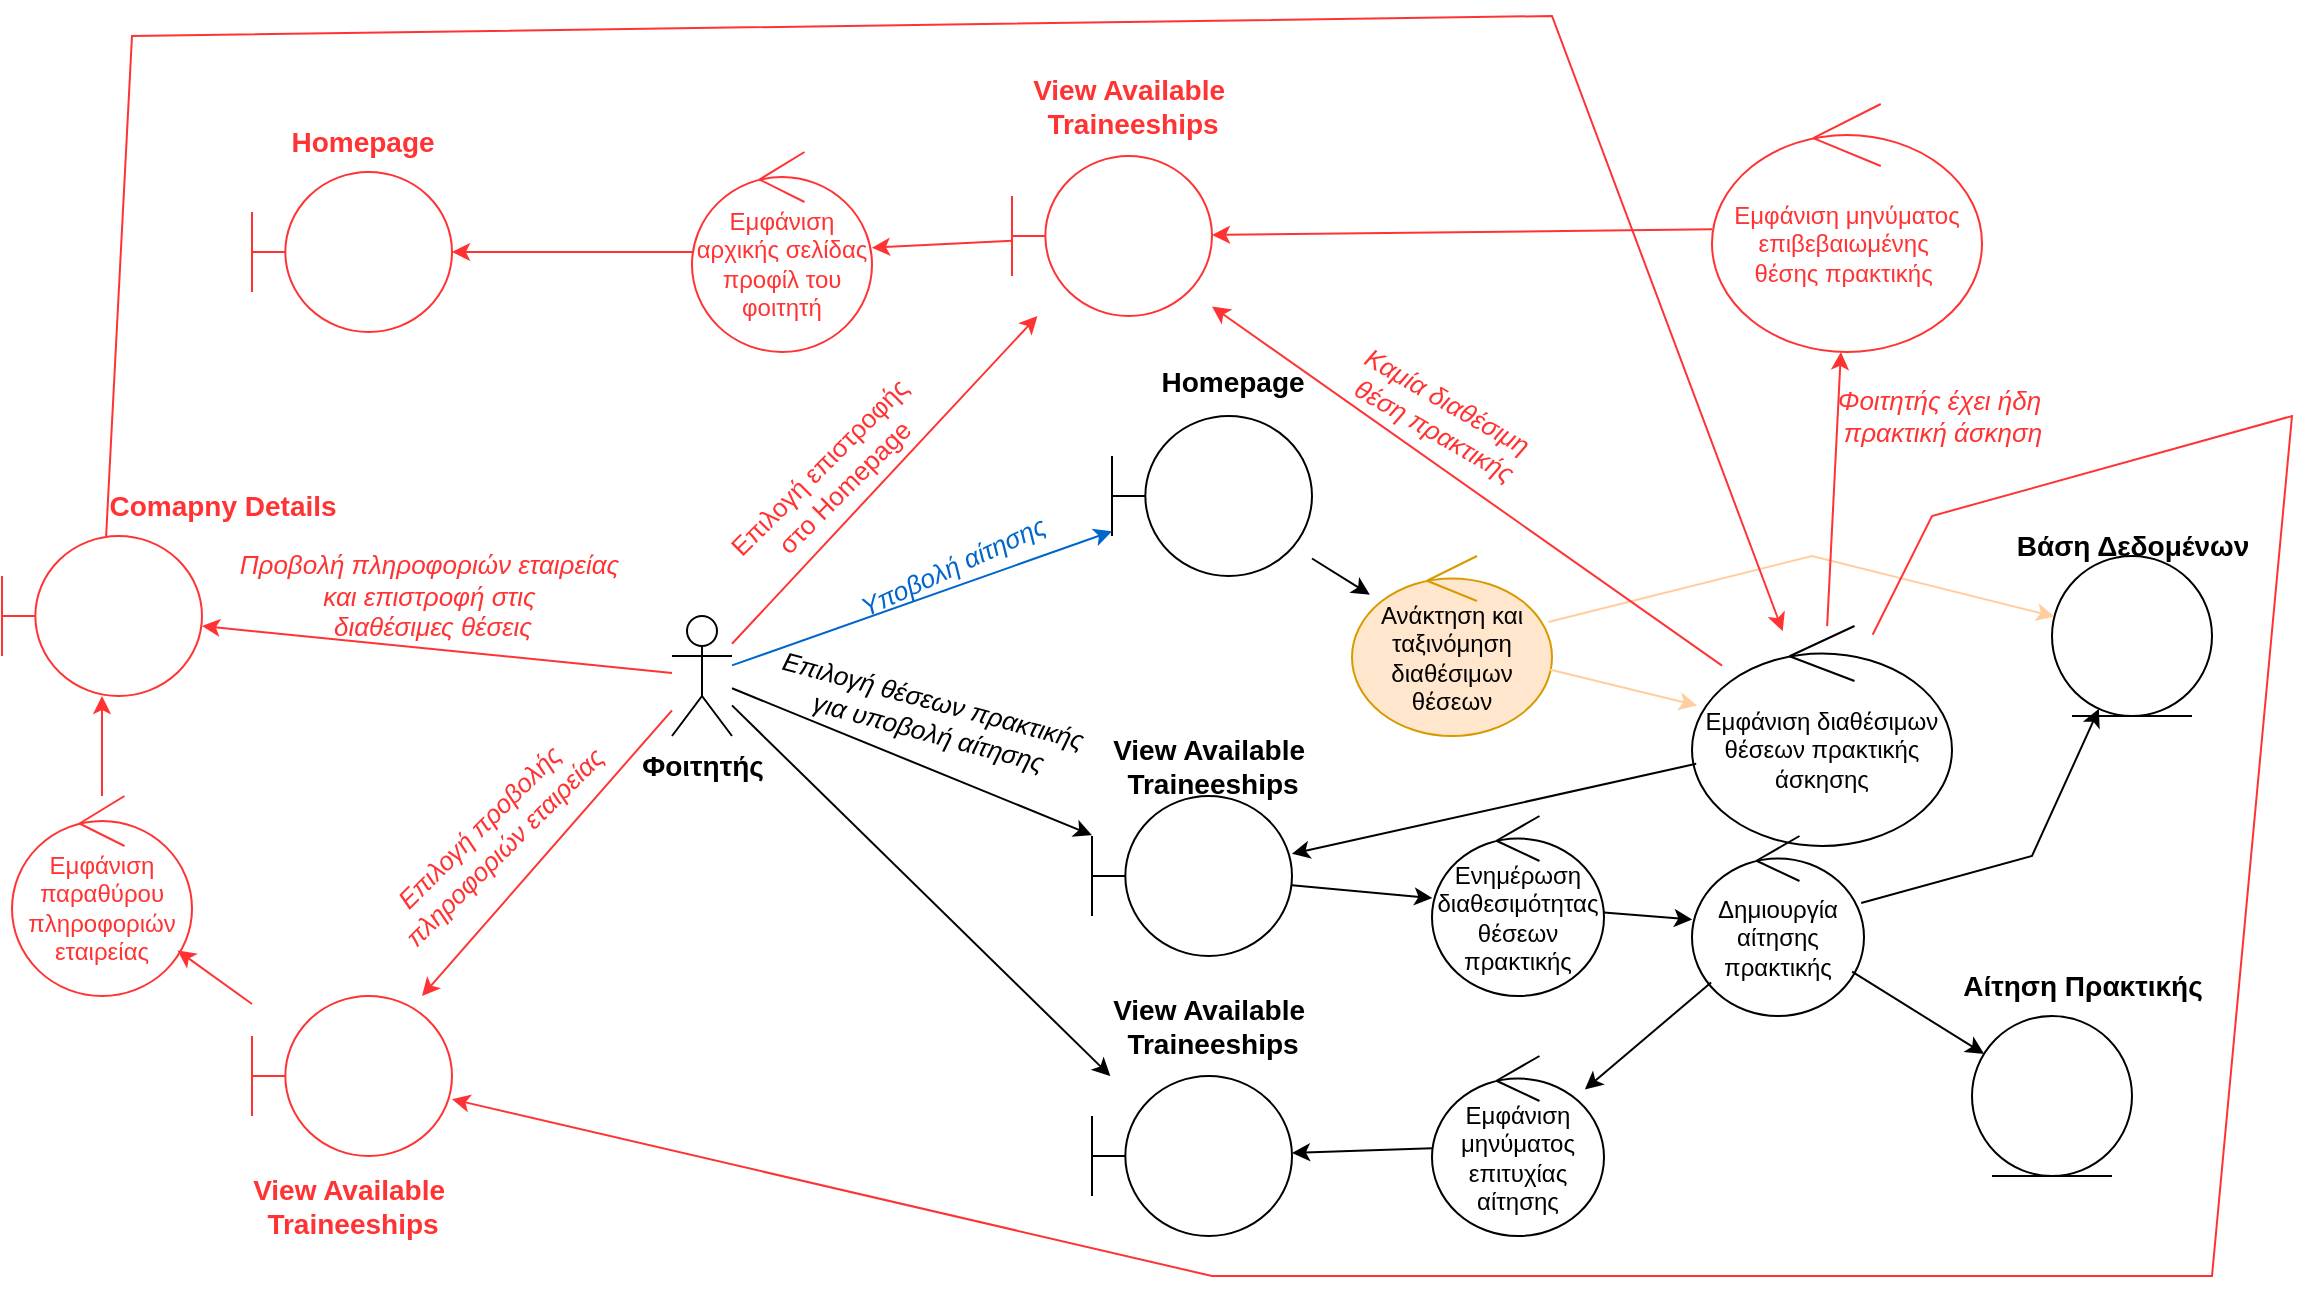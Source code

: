 <mxfile version="26.2.14">
  <diagram name="Page-1" id="GxYWx7uD6XEsV7WJWU78">
    <mxGraphModel dx="2276" dy="1997" grid="1" gridSize="10" guides="1" tooltips="1" connect="1" arrows="1" fold="1" page="1" pageScale="1" pageWidth="850" pageHeight="1100" math="0" shadow="0">
      <root>
        <mxCell id="0" />
        <mxCell id="1" parent="0" />
        <mxCell id="hhd_9V6kLo_qXtEUQ70--1" value="&lt;font style=&quot;font-size: 14px;&quot;&gt;&lt;b&gt;Φοιτητής&lt;/b&gt;&lt;/font&gt;" style="shape=umlActor;verticalLabelPosition=bottom;verticalAlign=top;html=1;outlineConnect=0;" parent="1" vertex="1">
          <mxGeometry x="20" y="240" width="30" height="60" as="geometry" />
        </mxCell>
        <mxCell id="hhd_9V6kLo_qXtEUQ70--2" value="" style="shape=umlBoundary;whiteSpace=wrap;html=1;" parent="1" vertex="1">
          <mxGeometry x="240" y="140" width="100" height="80" as="geometry" />
        </mxCell>
        <mxCell id="hhd_9V6kLo_qXtEUQ70--3" value="" style="endArrow=classic;html=1;rounded=0;strokeColor=#0066CC;" parent="1" source="hhd_9V6kLo_qXtEUQ70--1" target="hhd_9V6kLo_qXtEUQ70--2" edge="1">
          <mxGeometry width="50" height="50" relative="1" as="geometry">
            <mxPoint x="320" y="450" as="sourcePoint" />
            <mxPoint x="370" y="400" as="targetPoint" />
          </mxGeometry>
        </mxCell>
        <mxCell id="hhd_9V6kLo_qXtEUQ70--4" value="Υποβολή αίτησης" style="text;html=1;align=center;verticalAlign=middle;resizable=0;points=[];autosize=1;strokeColor=none;fillColor=none;fontSize=13;fontStyle=2;rotation=-25;fontColor=#0066CC;" parent="1" vertex="1">
          <mxGeometry x="100" y="200" width="120" height="30" as="geometry" />
        </mxCell>
        <mxCell id="hhd_9V6kLo_qXtEUQ70--5" value="Homepage" style="text;html=1;align=center;verticalAlign=middle;resizable=0;points=[];autosize=1;strokeColor=none;fillColor=none;fontSize=14;fontStyle=1" parent="1" vertex="1">
          <mxGeometry x="255" y="108" width="90" height="30" as="geometry" />
        </mxCell>
        <mxCell id="hhd_9V6kLo_qXtEUQ70--6" value="Εμφάνιση διαθέσιμων θέσεων πρακτικής άσκησης" style="ellipse;shape=umlControl;whiteSpace=wrap;html=1;fontStyle=0" parent="1" vertex="1">
          <mxGeometry x="530" y="245" width="130" height="110" as="geometry" />
        </mxCell>
        <mxCell id="hhd_9V6kLo_qXtEUQ70--8" value="" style="shape=umlBoundary;whiteSpace=wrap;html=1;" parent="1" vertex="1">
          <mxGeometry x="230" y="330" width="100" height="80" as="geometry" />
        </mxCell>
        <mxCell id="hhd_9V6kLo_qXtEUQ70--9" value="View Available&amp;nbsp;&lt;div&gt;Traineeships&lt;/div&gt;" style="text;html=1;align=center;verticalAlign=middle;resizable=0;points=[];autosize=1;strokeColor=none;fillColor=none;fontSize=14;fontStyle=1" parent="1" vertex="1">
          <mxGeometry x="230" y="290" width="120" height="50" as="geometry" />
        </mxCell>
        <mxCell id="hhd_9V6kLo_qXtEUQ70--10" value="" style="endArrow=classic;html=1;rounded=0;strokeColor=#FFCE9F;" parent="1" source="iIT0VToZ_r_QrlQjl-CN-1" target="hhd_9V6kLo_qXtEUQ70--13" edge="1">
          <mxGeometry width="50" height="50" relative="1" as="geometry">
            <mxPoint x="440" y="320" as="sourcePoint" />
            <mxPoint x="370" y="400" as="targetPoint" />
            <Array as="points">
              <mxPoint x="590" y="210" />
            </Array>
          </mxGeometry>
        </mxCell>
        <mxCell id="hhd_9V6kLo_qXtEUQ70--11" value="" style="endArrow=classic;html=1;rounded=0;" parent="1" source="hhd_9V6kLo_qXtEUQ70--1" target="hhd_9V6kLo_qXtEUQ70--8" edge="1">
          <mxGeometry width="50" height="50" relative="1" as="geometry">
            <mxPoint x="320" y="450" as="sourcePoint" />
            <mxPoint x="370" y="400" as="targetPoint" />
          </mxGeometry>
        </mxCell>
        <mxCell id="hhd_9V6kLo_qXtEUQ70--12" value="Επιλογή θέσεων πρακτικής&amp;nbsp;&lt;div&gt;για υποβολή αίτησης&lt;/div&gt;" style="text;html=1;align=center;verticalAlign=middle;resizable=0;points=[];autosize=1;strokeColor=none;fillColor=none;fontSize=13;fontStyle=2;rotation=15;" parent="1" vertex="1">
          <mxGeometry x="60" y="270" width="180" height="40" as="geometry" />
        </mxCell>
        <mxCell id="hhd_9V6kLo_qXtEUQ70--13" value="" style="ellipse;shape=umlEntity;whiteSpace=wrap;html=1;" parent="1" vertex="1">
          <mxGeometry x="710" y="210" width="80" height="80" as="geometry" />
        </mxCell>
        <mxCell id="hhd_9V6kLo_qXtEUQ70--14" value="Βάση Δεδομένων" style="text;html=1;align=center;verticalAlign=middle;resizable=0;points=[];autosize=1;strokeColor=none;fillColor=none;fontSize=14;fontStyle=1" parent="1" vertex="1">
          <mxGeometry x="685" y="190" width="130" height="30" as="geometry" />
        </mxCell>
        <mxCell id="hhd_9V6kLo_qXtEUQ70--16" value="Ενημέρωση διαθεσιμότητας θέσεων πρακτικής" style="ellipse;shape=umlControl;whiteSpace=wrap;html=1;" parent="1" vertex="1">
          <mxGeometry x="400" y="340" width="86" height="90" as="geometry" />
        </mxCell>
        <mxCell id="hhd_9V6kLo_qXtEUQ70--17" value="Δημιουργία αίτησης πρακτικής" style="ellipse;shape=umlControl;whiteSpace=wrap;html=1;" parent="1" vertex="1">
          <mxGeometry x="530" y="350" width="86" height="90" as="geometry" />
        </mxCell>
        <mxCell id="hhd_9V6kLo_qXtEUQ70--18" value="" style="ellipse;shape=umlEntity;whiteSpace=wrap;html=1;" parent="1" vertex="1">
          <mxGeometry x="670" y="440" width="80" height="80" as="geometry" />
        </mxCell>
        <mxCell id="hhd_9V6kLo_qXtEUQ70--19" value="Αίτηση Πρακτικής" style="text;html=1;align=center;verticalAlign=middle;resizable=0;points=[];autosize=1;strokeColor=none;fillColor=none;fontSize=14;fontStyle=1" parent="1" vertex="1">
          <mxGeometry x="660" y="410" width="130" height="30" as="geometry" />
        </mxCell>
        <mxCell id="hhd_9V6kLo_qXtEUQ70--20" value="" style="endArrow=classic;html=1;rounded=0;" parent="1" source="hhd_9V6kLo_qXtEUQ70--8" target="hhd_9V6kLo_qXtEUQ70--16" edge="1">
          <mxGeometry width="50" height="50" relative="1" as="geometry">
            <mxPoint x="320" y="450" as="sourcePoint" />
            <mxPoint x="370" y="400" as="targetPoint" />
          </mxGeometry>
        </mxCell>
        <mxCell id="hhd_9V6kLo_qXtEUQ70--21" value="" style="endArrow=classic;html=1;rounded=0;" parent="1" source="hhd_9V6kLo_qXtEUQ70--16" target="hhd_9V6kLo_qXtEUQ70--17" edge="1">
          <mxGeometry width="50" height="50" relative="1" as="geometry">
            <mxPoint x="320" y="450" as="sourcePoint" />
            <mxPoint x="370" y="400" as="targetPoint" />
          </mxGeometry>
        </mxCell>
        <mxCell id="hhd_9V6kLo_qXtEUQ70--22" value="" style="endArrow=classic;html=1;rounded=0;" parent="1" source="hhd_9V6kLo_qXtEUQ70--17" target="hhd_9V6kLo_qXtEUQ70--18" edge="1">
          <mxGeometry width="50" height="50" relative="1" as="geometry">
            <mxPoint x="320" y="450" as="sourcePoint" />
            <mxPoint x="370" y="400" as="targetPoint" />
          </mxGeometry>
        </mxCell>
        <mxCell id="hhd_9V6kLo_qXtEUQ70--23" value="" style="endArrow=classic;html=1;rounded=0;" parent="1" source="hhd_9V6kLo_qXtEUQ70--17" target="hhd_9V6kLo_qXtEUQ70--13" edge="1">
          <mxGeometry width="50" height="50" relative="1" as="geometry">
            <mxPoint x="320" y="450" as="sourcePoint" />
            <mxPoint x="370" y="400" as="targetPoint" />
            <Array as="points">
              <mxPoint x="700" y="360" />
            </Array>
          </mxGeometry>
        </mxCell>
        <mxCell id="hhd_9V6kLo_qXtEUQ70--24" value="Εμφάνιση μηνύματος επιτυχίας αίτησης" style="ellipse;shape=umlControl;whiteSpace=wrap;html=1;" parent="1" vertex="1">
          <mxGeometry x="400" y="460" width="86" height="90" as="geometry" />
        </mxCell>
        <mxCell id="hhd_9V6kLo_qXtEUQ70--25" value="" style="shape=umlBoundary;whiteSpace=wrap;html=1;" parent="1" vertex="1">
          <mxGeometry x="230" y="470" width="100" height="80" as="geometry" />
        </mxCell>
        <mxCell id="hhd_9V6kLo_qXtEUQ70--26" value="View Available&amp;nbsp;&lt;div&gt;Traineeships&lt;/div&gt;" style="text;html=1;align=center;verticalAlign=middle;resizable=0;points=[];autosize=1;strokeColor=none;fillColor=none;fontSize=14;fontStyle=1" parent="1" vertex="1">
          <mxGeometry x="230" y="420" width="120" height="50" as="geometry" />
        </mxCell>
        <mxCell id="hhd_9V6kLo_qXtEUQ70--27" value="" style="endArrow=classic;html=1;rounded=0;" parent="1" source="hhd_9V6kLo_qXtEUQ70--24" target="hhd_9V6kLo_qXtEUQ70--25" edge="1">
          <mxGeometry width="50" height="50" relative="1" as="geometry">
            <mxPoint x="320" y="450" as="sourcePoint" />
            <mxPoint x="370" y="400" as="targetPoint" />
          </mxGeometry>
        </mxCell>
        <mxCell id="hhd_9V6kLo_qXtEUQ70--28" value="" style="endArrow=classic;html=1;rounded=0;" parent="1" source="hhd_9V6kLo_qXtEUQ70--17" target="hhd_9V6kLo_qXtEUQ70--24" edge="1">
          <mxGeometry width="50" height="50" relative="1" as="geometry">
            <mxPoint x="320" y="450" as="sourcePoint" />
            <mxPoint x="370" y="400" as="targetPoint" />
          </mxGeometry>
        </mxCell>
        <mxCell id="hhd_9V6kLo_qXtEUQ70--29" value="" style="endArrow=classic;html=1;rounded=0;" parent="1" source="hhd_9V6kLo_qXtEUQ70--1" target="hhd_9V6kLo_qXtEUQ70--25" edge="1">
          <mxGeometry width="50" height="50" relative="1" as="geometry">
            <mxPoint x="60" y="286" as="sourcePoint" />
            <mxPoint x="240" y="360" as="targetPoint" />
          </mxGeometry>
        </mxCell>
        <mxCell id="hhd_9V6kLo_qXtEUQ70--30" value="" style="shape=umlBoundary;whiteSpace=wrap;html=1;strokeColor=light-dark(#FF3333,#ED0202);" parent="1" vertex="1">
          <mxGeometry x="190" y="10" width="100" height="80" as="geometry" />
        </mxCell>
        <mxCell id="hhd_9V6kLo_qXtEUQ70--31" value="" style="endArrow=classic;html=1;rounded=0;strokeColor=light-dark(#FF3333,#ED0202);" parent="1" source="hhd_9V6kLo_qXtEUQ70--6" target="hhd_9V6kLo_qXtEUQ70--30" edge="1">
          <mxGeometry width="50" height="50" relative="1" as="geometry">
            <mxPoint x="340" y="330" as="sourcePoint" />
            <mxPoint x="390" y="280" as="targetPoint" />
          </mxGeometry>
        </mxCell>
        <mxCell id="hhd_9V6kLo_qXtEUQ70--32" value="View Available&amp;nbsp;&lt;div&gt;Traineeships&lt;/div&gt;" style="text;html=1;align=center;verticalAlign=middle;resizable=0;points=[];autosize=1;strokeColor=none;fillColor=none;fontSize=14;fontStyle=1;fontColor=light-dark(#FF3333,#ED0202);" parent="1" vertex="1">
          <mxGeometry x="190" y="-40" width="120" height="50" as="geometry" />
        </mxCell>
        <mxCell id="hhd_9V6kLo_qXtEUQ70--33" value="Καμία διαθέσιμη&amp;nbsp;&lt;div&gt;θέση πρακτικής&lt;/div&gt;" style="text;html=1;align=center;verticalAlign=middle;resizable=0;points=[];autosize=1;strokeColor=none;fillColor=none;fontSize=13;fontStyle=2;fontColor=light-dark(#FF3333,#ED0202);rotation=30;" parent="1" vertex="1">
          <mxGeometry x="345" y="120" width="120" height="40" as="geometry" />
        </mxCell>
        <mxCell id="hhd_9V6kLo_qXtEUQ70--34" value="" style="endArrow=classic;html=1;rounded=0;strokeColor=light-dark(#FF3333,#ED0202);" parent="1" source="hhd_9V6kLo_qXtEUQ70--1" target="hhd_9V6kLo_qXtEUQ70--30" edge="1">
          <mxGeometry width="50" height="50" relative="1" as="geometry">
            <mxPoint x="340" y="290" as="sourcePoint" />
            <mxPoint x="390" y="240" as="targetPoint" />
          </mxGeometry>
        </mxCell>
        <mxCell id="hhd_9V6kLo_qXtEUQ70--35" value="Επιλογή επιστροφής&amp;nbsp;&lt;div&gt;στο Homepage&lt;/div&gt;" style="text;html=1;align=center;verticalAlign=middle;resizable=0;points=[];autosize=1;strokeColor=none;fillColor=none;rotation=-45;fontColor=light-dark(#FF3333,#ED0202);fontSize=13;" parent="1" vertex="1">
          <mxGeometry x="25" y="150" width="150" height="40" as="geometry" />
        </mxCell>
        <mxCell id="hhd_9V6kLo_qXtEUQ70--36" value="Εμφάνιση αρχικής σελίδας προφίλ του φοιτητή" style="ellipse;shape=umlControl;whiteSpace=wrap;html=1;fontColor=light-dark(#FF3333,#ED0202);strokeColor=light-dark(#FF3333,#ED0202);" parent="1" vertex="1">
          <mxGeometry x="30" y="8" width="90" height="100" as="geometry" />
        </mxCell>
        <mxCell id="hhd_9V6kLo_qXtEUQ70--37" value="" style="shape=umlBoundary;whiteSpace=wrap;html=1;strokeColor=light-dark(#FF3333,#ED0202);" parent="1" vertex="1">
          <mxGeometry x="-190" y="18" width="100" height="80" as="geometry" />
        </mxCell>
        <mxCell id="hhd_9V6kLo_qXtEUQ70--38" value="" style="endArrow=classic;html=1;rounded=0;strokeColor=light-dark(#FF3333,#ED0202);" parent="1" source="hhd_9V6kLo_qXtEUQ70--30" target="hhd_9V6kLo_qXtEUQ70--36" edge="1">
          <mxGeometry width="50" height="50" relative="1" as="geometry">
            <mxPoint x="475" y="220" as="sourcePoint" />
            <mxPoint x="300" y="95" as="targetPoint" />
          </mxGeometry>
        </mxCell>
        <mxCell id="hhd_9V6kLo_qXtEUQ70--39" value="Homepage" style="text;html=1;align=center;verticalAlign=middle;resizable=0;points=[];autosize=1;strokeColor=none;fillColor=none;fontSize=14;fontStyle=1;fontColor=light-dark(#FF3333,#ED0202);" parent="1" vertex="1">
          <mxGeometry x="-180" y="-12" width="90" height="30" as="geometry" />
        </mxCell>
        <mxCell id="hhd_9V6kLo_qXtEUQ70--40" value="" style="endArrow=classic;html=1;rounded=0;strokeColor=light-dark(#FF3333,#ED0202);" parent="1" source="hhd_9V6kLo_qXtEUQ70--36" target="hhd_9V6kLo_qXtEUQ70--37" edge="1">
          <mxGeometry width="50" height="50" relative="1" as="geometry">
            <mxPoint x="200" y="61" as="sourcePoint" />
            <mxPoint x="116" y="64" as="targetPoint" />
          </mxGeometry>
        </mxCell>
        <mxCell id="hhd_9V6kLo_qXtEUQ70--41" value="" style="shape=umlBoundary;whiteSpace=wrap;html=1;strokeColor=light-dark(#FF3333,#ED0202);" parent="1" vertex="1">
          <mxGeometry x="-190" y="430" width="100" height="80" as="geometry" />
        </mxCell>
        <mxCell id="hhd_9V6kLo_qXtEUQ70--42" value="View Available&amp;nbsp;&lt;div&gt;Traineeships&lt;/div&gt;" style="text;html=1;align=center;verticalAlign=middle;resizable=0;points=[];autosize=1;strokeColor=none;fillColor=none;fontSize=14;fontStyle=1;fontColor=light-dark(#FF3333,#ED0202);" parent="1" vertex="1">
          <mxGeometry x="-200" y="510" width="120" height="50" as="geometry" />
        </mxCell>
        <mxCell id="hhd_9V6kLo_qXtEUQ70--43" value="" style="endArrow=none;html=1;rounded=0;strokeColor=light-dark(#FF3333,#ED0202);" parent="1" source="hhd_9V6kLo_qXtEUQ70--6" edge="1">
          <mxGeometry width="50" height="50" relative="1" as="geometry">
            <mxPoint x="360" y="360" as="sourcePoint" />
            <mxPoint x="290" y="570" as="targetPoint" />
            <Array as="points">
              <mxPoint x="650" y="190" />
              <mxPoint x="830" y="140" />
              <mxPoint x="790" y="570" />
            </Array>
          </mxGeometry>
        </mxCell>
        <mxCell id="hhd_9V6kLo_qXtEUQ70--44" value="" style="endArrow=classic;html=1;rounded=0;fontColor=light-dark(#FF3333,#ED0202);strokeColor=light-dark(#FF3333,#ED0202);" parent="1" target="hhd_9V6kLo_qXtEUQ70--41" edge="1">
          <mxGeometry width="50" height="50" relative="1" as="geometry">
            <mxPoint x="290" y="570" as="sourcePoint" />
            <mxPoint x="410" y="310" as="targetPoint" />
          </mxGeometry>
        </mxCell>
        <mxCell id="hhd_9V6kLo_qXtEUQ70--45" value="" style="endArrow=classic;html=1;rounded=0;strokeColor=light-dark(#FF3333,#ED0202);" parent="1" source="hhd_9V6kLo_qXtEUQ70--1" target="hhd_9V6kLo_qXtEUQ70--41" edge="1">
          <mxGeometry width="50" height="50" relative="1" as="geometry">
            <mxPoint x="60" y="264" as="sourcePoint" />
            <mxPoint x="213" y="100" as="targetPoint" />
          </mxGeometry>
        </mxCell>
        <mxCell id="hhd_9V6kLo_qXtEUQ70--46" value="Επιλογή προβολής&amp;nbsp;&lt;div&gt;πληροφοριών εταιρείας&lt;/div&gt;" style="text;html=1;align=center;verticalAlign=middle;resizable=0;points=[];autosize=1;strokeColor=none;fillColor=none;fontSize=13;fontStyle=2;rotation=-45;fontColor=light-dark(#FF3333,#ED0202);" parent="1" vertex="1">
          <mxGeometry x="-150" y="330" width="160" height="40" as="geometry" />
        </mxCell>
        <mxCell id="hhd_9V6kLo_qXtEUQ70--47" value="Εμφάνιση παραθύρου πληροφοριών εταιρείας" style="ellipse;shape=umlControl;whiteSpace=wrap;html=1;fontColor=light-dark(#FF3333,#ED0202);strokeColor=light-dark(#FF3333,#ED0202);" parent="1" vertex="1">
          <mxGeometry x="-310" y="330" width="90" height="100" as="geometry" />
        </mxCell>
        <mxCell id="hhd_9V6kLo_qXtEUQ70--48" value="" style="endArrow=classic;html=1;rounded=0;strokeColor=light-dark(#FF3333,#ED0202);" parent="1" source="hhd_9V6kLo_qXtEUQ70--41" target="hhd_9V6kLo_qXtEUQ70--47" edge="1">
          <mxGeometry width="50" height="50" relative="1" as="geometry">
            <mxPoint x="200" y="62" as="sourcePoint" />
            <mxPoint x="130" y="66" as="targetPoint" />
          </mxGeometry>
        </mxCell>
        <mxCell id="hhd_9V6kLo_qXtEUQ70--49" value="" style="shape=umlBoundary;whiteSpace=wrap;html=1;strokeColor=light-dark(#FF3333,#ED0202);" parent="1" vertex="1">
          <mxGeometry x="-315" y="200" width="100" height="80" as="geometry" />
        </mxCell>
        <mxCell id="hhd_9V6kLo_qXtEUQ70--50" value="Comapny Details" style="text;html=1;align=center;verticalAlign=middle;resizable=0;points=[];autosize=1;strokeColor=none;fillColor=none;fontColor=light-dark(#FF3333,#ED0202);fontStyle=1;fontSize=14;" parent="1" vertex="1">
          <mxGeometry x="-270" y="170" width="130" height="30" as="geometry" />
        </mxCell>
        <mxCell id="hhd_9V6kLo_qXtEUQ70--51" value="" style="endArrow=classic;html=1;rounded=0;strokeColor=light-dark(#FF3333,#ED0202);" parent="1" source="hhd_9V6kLo_qXtEUQ70--47" target="hhd_9V6kLo_qXtEUQ70--49" edge="1">
          <mxGeometry width="50" height="50" relative="1" as="geometry">
            <mxPoint x="-180" y="444" as="sourcePoint" />
            <mxPoint x="-217" y="417" as="targetPoint" />
          </mxGeometry>
        </mxCell>
        <mxCell id="hhd_9V6kLo_qXtEUQ70--52" value="" style="endArrow=classic;html=1;rounded=0;strokeColor=light-dark(#FF3333,#ED0202);" parent="1" source="hhd_9V6kLo_qXtEUQ70--1" target="hhd_9V6kLo_qXtEUQ70--49" edge="1">
          <mxGeometry width="50" height="50" relative="1" as="geometry">
            <mxPoint x="30" y="297" as="sourcePoint" />
            <mxPoint x="-95" y="440" as="targetPoint" />
          </mxGeometry>
        </mxCell>
        <mxCell id="hhd_9V6kLo_qXtEUQ70--53" value="Προβολή πληροφοριών εταιρείας&amp;nbsp;&lt;div&gt;και επιστροφή στις&amp;nbsp;&lt;/div&gt;&lt;div&gt;διαθέσιμες θέσεις&lt;/div&gt;" style="text;html=1;align=center;verticalAlign=middle;resizable=0;points=[];autosize=1;strokeColor=none;fillColor=none;fontStyle=2;fontSize=13;fontColor=light-dark(#FF3333,#ED0202);" parent="1" vertex="1">
          <mxGeometry x="-210" y="200" width="220" height="60" as="geometry" />
        </mxCell>
        <mxCell id="hhd_9V6kLo_qXtEUQ70--55" value="" style="endArrow=classic;html=1;rounded=0;strokeColor=light-dark(#FF3333,#ED0202);" parent="1" source="hhd_9V6kLo_qXtEUQ70--49" target="hhd_9V6kLo_qXtEUQ70--6" edge="1">
          <mxGeometry width="50" height="50" relative="1" as="geometry">
            <mxPoint x="220" y="360" as="sourcePoint" />
            <mxPoint x="460" y="10" as="targetPoint" />
            <Array as="points">
              <mxPoint x="-250" y="-50" />
              <mxPoint x="460" y="-60" />
            </Array>
          </mxGeometry>
        </mxCell>
        <mxCell id="hhd_9V6kLo_qXtEUQ70--56" value="Εμφάνιση μηνύματος επιβεβαιωμένης&amp;nbsp;&lt;div&gt;θέσης πρακτικής&amp;nbsp;&lt;/div&gt;" style="ellipse;shape=umlControl;whiteSpace=wrap;html=1;fontColor=light-dark(#FF3333,#ED0202);strokeColor=light-dark(#FF3333,#ED0202);" parent="1" vertex="1">
          <mxGeometry x="540" y="-16" width="135" height="124" as="geometry" />
        </mxCell>
        <mxCell id="hhd_9V6kLo_qXtEUQ70--57" value="" style="endArrow=classic;html=1;rounded=0;strokeColor=light-dark(#FF3333,#ED0202);" parent="1" source="hhd_9V6kLo_qXtEUQ70--6" target="hhd_9V6kLo_qXtEUQ70--56" edge="1">
          <mxGeometry width="50" height="50" relative="1" as="geometry">
            <mxPoint x="475" y="220" as="sourcePoint" />
            <mxPoint x="300" y="95" as="targetPoint" />
          </mxGeometry>
        </mxCell>
        <mxCell id="hhd_9V6kLo_qXtEUQ70--58" value="Φοιτητής έχει ήδη&amp;nbsp;&lt;div&gt;πρακτική άσκηση&lt;/div&gt;" style="text;html=1;align=center;verticalAlign=middle;resizable=0;points=[];autosize=1;strokeColor=none;fillColor=none;fontSize=13;fontStyle=2;fontColor=light-dark(#FF3333,#ED0202);" parent="1" vertex="1">
          <mxGeometry x="590" y="120" width="130" height="40" as="geometry" />
        </mxCell>
        <mxCell id="hhd_9V6kLo_qXtEUQ70--59" value="" style="endArrow=classic;html=1;rounded=0;strokeColor=light-dark(#FF3333,#ED0202);" parent="1" source="hhd_9V6kLo_qXtEUQ70--56" target="hhd_9V6kLo_qXtEUQ70--30" edge="1">
          <mxGeometry width="50" height="50" relative="1" as="geometry">
            <mxPoint x="549" y="204" as="sourcePoint" />
            <mxPoint x="591" y="113" as="targetPoint" />
          </mxGeometry>
        </mxCell>
        <mxCell id="iIT0VToZ_r_QrlQjl-CN-1" value="Ανάκτηση και ταξινόμηση διαθέσιμων θέσεων" style="ellipse;shape=umlControl;whiteSpace=wrap;html=1;fillColor=#ffe6cc;strokeColor=#d79b00;" vertex="1" parent="1">
          <mxGeometry x="360" y="210" width="100" height="90" as="geometry" />
        </mxCell>
        <mxCell id="iIT0VToZ_r_QrlQjl-CN-2" value="" style="endArrow=classic;html=1;rounded=0;" edge="1" parent="1" source="hhd_9V6kLo_qXtEUQ70--2" target="iIT0VToZ_r_QrlQjl-CN-1">
          <mxGeometry width="50" height="50" relative="1" as="geometry">
            <mxPoint x="550" y="433" as="sourcePoint" />
            <mxPoint x="486" y="487" as="targetPoint" />
          </mxGeometry>
        </mxCell>
        <mxCell id="iIT0VToZ_r_QrlQjl-CN-3" value="" style="endArrow=classic;html=1;rounded=0;" edge="1" parent="1" source="hhd_9V6kLo_qXtEUQ70--6" target="hhd_9V6kLo_qXtEUQ70--8">
          <mxGeometry width="50" height="50" relative="1" as="geometry">
            <mxPoint x="350" y="204" as="sourcePoint" />
            <mxPoint x="463" y="237" as="targetPoint" />
          </mxGeometry>
        </mxCell>
        <mxCell id="iIT0VToZ_r_QrlQjl-CN-4" value="" style="endArrow=classic;html=1;rounded=0;strokeColor=#FFCE9F;" edge="1" parent="1" source="iIT0VToZ_r_QrlQjl-CN-1" target="hhd_9V6kLo_qXtEUQ70--6">
          <mxGeometry width="50" height="50" relative="1" as="geometry">
            <mxPoint x="380" y="330" as="sourcePoint" />
            <mxPoint x="430" y="280" as="targetPoint" />
          </mxGeometry>
        </mxCell>
      </root>
    </mxGraphModel>
  </diagram>
</mxfile>
